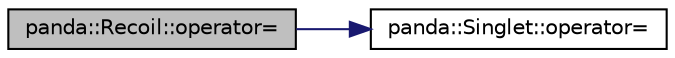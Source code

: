 digraph "panda::Recoil::operator="
{
 // INTERACTIVE_SVG=YES
  edge [fontname="Helvetica",fontsize="10",labelfontname="Helvetica",labelfontsize="10"];
  node [fontname="Helvetica",fontsize="10",shape=record];
  rankdir="LR";
  Node1 [label="panda::Recoil::operator=",height=0.2,width=0.4,color="black", fillcolor="grey75", style="filled" fontcolor="black"];
  Node1 -> Node2 [color="midnightblue",fontsize="10",style="solid"];
  Node2 [label="panda::Singlet::operator=",height=0.2,width=0.4,color="black", fillcolor="white", style="filled",URL="$classpanda_1_1Singlet.html#a161b3df14c430fd7f1afdd64d098b211"];
}
